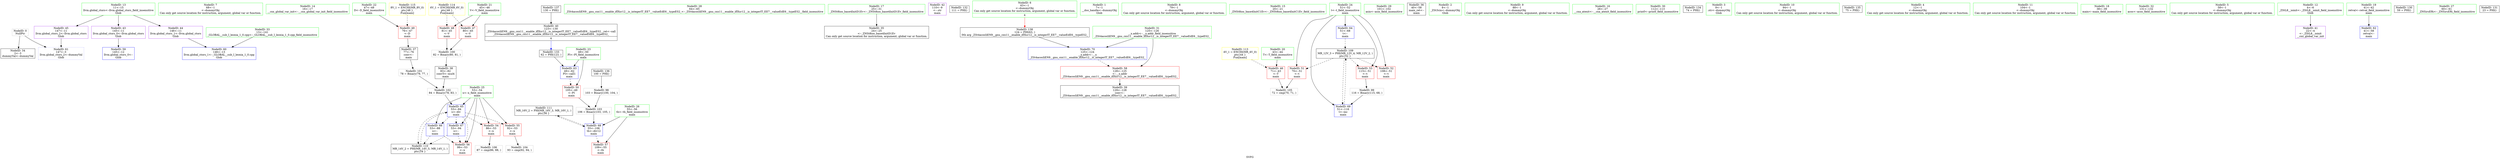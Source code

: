 digraph "SVFG" {
	label="SVFG";

	Node0x558f8223dab0 [shape=record,color=grey,label="{NodeID: 0\nNullPtr}"];
	Node0x558f8223dab0 -> Node0x558f822511e0[style=solid];
	Node0x558f8223dab0 -> Node0x558f82253940[style=solid];
	Node0x558f8224faf0 [shape=record,color=green,label="{NodeID: 7\n68\<--1\n\<--dummyObj\nCan only get source location for instruction, argument, global var or function.}"];
	Node0x558f8224ff90 [shape=record,color=green,label="{NodeID: 14\n16\<--17\n__cxx_global_var_init\<--__cxx_global_var_init_field_insensitive\n}"];
	Node0x558f82256b10 [shape=record,color=grey,label="{NodeID: 104\n93 = cmp(92, 94, )\n}"];
	Node0x558f82250630 [shape=record,color=green,label="{NodeID: 21\n45\<--46\nV\<--V_field_insensitive\nmain\n}"];
	Node0x558f82250630 -> Node0x558f82251d60[style=solid];
	Node0x558f82250630 -> Node0x558f82252e50[style=solid];
	Node0x558f8225b250 [shape=record,color=black,label="{NodeID: 111\nMR_16V_2 = PHI(MR_16V_3, MR_16V_1, )\npts\{56 \}\n}"];
	Node0x558f8225b250 -> Node0x558f82253f20[style=dashed];
	Node0x558f82250c10 [shape=record,color=green,label="{NodeID: 28\n64\<--65\n_ZSt4acosIiEN9__gnu_cxx11__enable_ifIXsr12__is_integerIT_EE7__valueEdE6__typeES2_\<--_ZSt4acosIiEN9__gnu_cxx11__enable_ifIXsr12__is_integerIT_EE7__valueEdE6__typeES2__field_insensitive\n}"];
	Node0x558f822512e0 [shape=record,color=black,label="{NodeID: 35\n24\<--25\n\<--_ZNSt8ios_base4InitD1Ev\nCan only get source location for instruction, argument, global var or function.}"];
	Node0x558f822518c0 [shape=record,color=purple,label="{NodeID: 42\n110\<--9\n\<--.str\nmain\n}"];
	Node0x558f82261350 [shape=record,color=black,label="{NodeID: 132\n111 = PHI()\n}"];
	Node0x558f82252f20 [shape=record,color=red,label="{NodeID: 49\n76\<--47\n\<--D\nmain\n}"];
	Node0x558f82252f20 -> Node0x558f822514b0[style=solid];
	Node0x558f822534d0 [shape=record,color=red,label="{NodeID: 56\n99\<--53\n\<--x\nmain\n}"];
	Node0x558f82253b10 [shape=record,color=blue,label="{NodeID: 63\n49\<--62\nPI\<--call1\nmain\n}"];
	Node0x558f82253b10 -> Node0x558f82252ff0[style=dashed];
	Node0x558f822540c0 [shape=record,color=blue,label="{NodeID: 70\n125\<--124\n__x.addr\<--__x\n_ZSt4acosIiEN9__gnu_cxx11__enable_ifIXsr12__is_integerIT_EE7__valueEdE6__typeES2_\n}"];
	Node0x558f822540c0 -> Node0x558f82253670[style=dashed];
	Node0x558f8223dc80 [shape=record,color=green,label="{NodeID: 1\n7\<--1\n__dso_handle\<--dummyObj\nGlob }"];
	Node0x558f8224fb80 [shape=record,color=green,label="{NodeID: 8\n79\<--1\n\<--dummyObj\nCan only get source location for instruction, argument, global var or function.}"];
	Node0x558f82252420 [shape=record,color=grey,label="{NodeID: 98\n103 = Binary(100, 104, )\n}"];
	Node0x558f82252420 -> Node0x558f82256990[style=solid];
	Node0x558f82250090 [shape=record,color=green,label="{NodeID: 15\n20\<--21\n_ZNSt8ios_base4InitC1Ev\<--_ZNSt8ios_base4InitC1Ev_field_insensitive\n}"];
	Node0x558f82256c90 [shape=record,color=grey,label="{NodeID: 105\n72 = cmp(70, 71, )\n}"];
	Node0x558f82250700 [shape=record,color=green,label="{NodeID: 22\n47\<--48\nD\<--D_field_insensitive\nmain\n}"];
	Node0x558f82250700 -> Node0x558f82252f20[style=solid];
	Node0x558f82250d10 [shape=record,color=green,label="{NodeID: 29\n101\<--102\nasin\<--asin_field_insensitive\n}"];
	Node0x558f822513e0 [shape=record,color=black,label="{NodeID: 36\n40\<--58\nmain_ret\<--\nmain\n}"];
	Node0x558f82251990 [shape=record,color=purple,label="{NodeID: 43\n145\<--11\nllvm.global_ctors_0\<--llvm.global_ctors\nGlob }"];
	Node0x558f82251990 -> Node0x558f82253740[style=solid];
	Node0x558f82261450 [shape=record,color=black,label="{NodeID: 133\n62 = PHI(123, )\n}"];
	Node0x558f82261450 -> Node0x558f82253b10[style=solid];
	Node0x558f82252ff0 [shape=record,color=red,label="{NodeID: 50\n105\<--49\n\<--PI\nmain\n}"];
	Node0x558f82252ff0 -> Node0x558f82256990[style=solid];
	Node0x558f822535a0 [shape=record,color=red,label="{NodeID: 57\n109\<--55\n\<--th\nmain\n}"];
	Node0x558f82253be0 [shape=record,color=blue,label="{NodeID: 64\n51\<--68\nt\<--\nmain\n}"];
	Node0x558f82253be0 -> Node0x558f8225a850[style=dashed];
	Node0x558f8224f070 [shape=record,color=green,label="{NodeID: 2\n8\<--1\n_ZSt3cin\<--dummyObj\nGlob }"];
	Node0x558f8224fc10 [shape=record,color=green,label="{NodeID: 9\n88\<--1\n\<--dummyObj\nCan only get source location for instruction, argument, global var or function.}"];
	Node0x558f82256410 [shape=record,color=grey,label="{NodeID: 99\n116 = Binary(115, 68, )\n}"];
	Node0x558f82256410 -> Node0x558f82253ff0[style=solid];
	Node0x558f82250190 [shape=record,color=green,label="{NodeID: 16\n26\<--27\n__cxa_atexit\<--__cxa_atexit_field_insensitive\n}"];
	Node0x558f82256e10 [shape=record,color=grey,label="{NodeID: 106\n87 = cmp(86, 88, )\n}"];
	Node0x558f822507d0 [shape=record,color=green,label="{NodeID: 23\n49\<--50\nPI\<--PI_field_insensitive\nmain\n}"];
	Node0x558f822507d0 -> Node0x558f82252ff0[style=solid];
	Node0x558f822507d0 -> Node0x558f82253b10[style=solid];
	Node0x558f8225c270 [shape=record,color=yellow,style=double,label="{NodeID: 113\n4V_1 = ENCHI(MR_4V_0)\npts\{44 \}\nFun[main]}"];
	Node0x558f8225c270 -> Node0x558f82251c90[style=dashed];
	Node0x558f82250e10 [shape=record,color=green,label="{NodeID: 30\n112\<--113\nprintf\<--printf_field_insensitive\n}"];
	Node0x558f822514b0 [shape=record,color=black,label="{NodeID: 37\n77\<--76\nconv\<--\nmain\n}"];
	Node0x558f822514b0 -> Node0x558f82256690[style=solid];
	Node0x558f82251a90 [shape=record,color=purple,label="{NodeID: 44\n146\<--11\nllvm.global_ctors_1\<--llvm.global_ctors\nGlob }"];
	Node0x558f82251a90 -> Node0x558f82253840[style=solid];
	Node0x558f82261640 [shape=record,color=black,label="{NodeID: 134\n74 = PHI()\n}"];
	Node0x558f822530c0 [shape=record,color=red,label="{NodeID: 51\n70\<--51\n\<--t\nmain\n}"];
	Node0x558f822530c0 -> Node0x558f82256c90[style=solid];
	Node0x558f82253670 [shape=record,color=red,label="{NodeID: 58\n128\<--125\n\<--__x.addr\n_ZSt4acosIiEN9__gnu_cxx11__enable_ifIXsr12__is_integerIT_EE7__valueEdE6__typeES2_\n}"];
	Node0x558f82253670 -> Node0x558f82251650[style=solid];
	Node0x558f82253cb0 [shape=record,color=blue,label="{NodeID: 65\n53\<--84\nx\<--div\nmain\n}"];
	Node0x558f82253cb0 -> Node0x558f82253330[style=dashed];
	Node0x558f82253cb0 -> Node0x558f82253400[style=dashed];
	Node0x558f82253cb0 -> Node0x558f822534d0[style=dashed];
	Node0x558f82253cb0 -> Node0x558f82253d80[style=dashed];
	Node0x558f82253cb0 -> Node0x558f82253e50[style=dashed];
	Node0x558f82253cb0 -> Node0x558f8225ad50[style=dashed];
	Node0x558f8224f100 [shape=record,color=green,label="{NodeID: 3\n9\<--1\n.str\<--dummyObj\nGlob }"];
	Node0x558f8224fca0 [shape=record,color=green,label="{NodeID: 10\n94\<--1\n\<--dummyObj\nCan only get source location for instruction, argument, global var or function.}"];
	Node0x558f82256510 [shape=record,color=grey,label="{NodeID: 100\n82 = Binary(80, 81, )\n}"];
	Node0x558f82256510 -> Node0x558f82251580[style=solid];
	Node0x558f82250290 [shape=record,color=green,label="{NodeID: 17\n25\<--31\n_ZNSt8ios_base4InitD1Ev\<--_ZNSt8ios_base4InitD1Ev_field_insensitive\n}"];
	Node0x558f82250290 -> Node0x558f822512e0[style=solid];
	Node0x558f822508a0 [shape=record,color=green,label="{NodeID: 24\n51\<--52\nt\<--t_field_insensitive\nmain\n}"];
	Node0x558f822508a0 -> Node0x558f822530c0[style=solid];
	Node0x558f822508a0 -> Node0x558f82253190[style=solid];
	Node0x558f822508a0 -> Node0x558f82253260[style=solid];
	Node0x558f822508a0 -> Node0x558f82253be0[style=solid];
	Node0x558f822508a0 -> Node0x558f82253ff0[style=solid];
	Node0x558f8225c350 [shape=record,color=yellow,style=double,label="{NodeID: 114\n6V_1 = ENCHI(MR_6V_0)\npts\{46 \}\nFun[main]}"];
	Node0x558f8225c350 -> Node0x558f82251d60[style=dashed];
	Node0x558f8225c350 -> Node0x558f82252e50[style=dashed];
	Node0x558f82250f10 [shape=record,color=green,label="{NodeID: 31\n125\<--126\n__x.addr\<--__x.addr_field_insensitive\n_ZSt4acosIiEN9__gnu_cxx11__enable_ifIXsr12__is_integerIT_EE7__valueEdE6__typeES2_\n}"];
	Node0x558f82250f10 -> Node0x558f82253670[style=solid];
	Node0x558f82250f10 -> Node0x558f822540c0[style=solid];
	Node0x558f82251580 [shape=record,color=black,label="{NodeID: 38\n83\<--82\nconv5\<--mul4\nmain\n}"];
	Node0x558f82251580 -> Node0x558f82256810[style=solid];
	Node0x558f82251b90 [shape=record,color=purple,label="{NodeID: 45\n147\<--11\nllvm.global_ctors_2\<--llvm.global_ctors\nGlob }"];
	Node0x558f82251b90 -> Node0x558f82253940[style=solid];
	Node0x558f82261710 [shape=record,color=black,label="{NodeID: 135\n75 = PHI()\n}"];
	Node0x558f82253190 [shape=record,color=red,label="{NodeID: 52\n108\<--51\n\<--t\nmain\n}"];
	Node0x558f82253740 [shape=record,color=blue,label="{NodeID: 59\n145\<--12\nllvm.global_ctors_0\<--\nGlob }"];
	Node0x558f82253d80 [shape=record,color=blue,label="{NodeID: 66\n53\<--88\nx\<--\nmain\n}"];
	Node0x558f82253d80 -> Node0x558f822534d0[style=dashed];
	Node0x558f82253d80 -> Node0x558f8225ad50[style=dashed];
	Node0x558f8224f190 [shape=record,color=green,label="{NodeID: 4\n12\<--1\n\<--dummyObj\nCan only get source location for instruction, argument, global var or function.}"];
	Node0x558f8224fd30 [shape=record,color=green,label="{NodeID: 11\n104\<--1\n\<--dummyObj\nCan only get source location for instruction, argument, global var or function.}"];
	Node0x558f82256690 [shape=record,color=grey,label="{NodeID: 101\n78 = Binary(79, 77, )\n}"];
	Node0x558f82256690 -> Node0x558f82256810[style=solid];
	Node0x558f82250390 [shape=record,color=green,label="{NodeID: 18\n38\<--39\nmain\<--main_field_insensitive\n}"];
	Node0x558f82250970 [shape=record,color=green,label="{NodeID: 25\n53\<--54\nx\<--x_field_insensitive\nmain\n}"];
	Node0x558f82250970 -> Node0x558f82253330[style=solid];
	Node0x558f82250970 -> Node0x558f82253400[style=solid];
	Node0x558f82250970 -> Node0x558f822534d0[style=solid];
	Node0x558f82250970 -> Node0x558f82253cb0[style=solid];
	Node0x558f82250970 -> Node0x558f82253d80[style=solid];
	Node0x558f82250970 -> Node0x558f82253e50[style=solid];
	Node0x558f8225c430 [shape=record,color=yellow,style=double,label="{NodeID: 115\n8V_1 = ENCHI(MR_8V_0)\npts\{48 \}\nFun[main]}"];
	Node0x558f8225c430 -> Node0x558f82252f20[style=dashed];
	Node0x558f82250fe0 [shape=record,color=green,label="{NodeID: 32\n131\<--132\nacos\<--acos_field_insensitive\n}"];
	Node0x558f82251650 [shape=record,color=black,label="{NodeID: 39\n129\<--128\nconv\<--\n_ZSt4acosIiEN9__gnu_cxx11__enable_ifIXsr12__is_integerIT_EE7__valueEdE6__typeES2_\n}"];
	Node0x558f82251c90 [shape=record,color=red,label="{NodeID: 46\n71\<--43\n\<--T\nmain\n}"];
	Node0x558f82251c90 -> Node0x558f82256c90[style=solid];
	Node0x558f822622b0 [shape=record,color=black,label="{NodeID: 136\n100 = PHI()\n}"];
	Node0x558f822622b0 -> Node0x558f82252420[style=solid];
	Node0x558f82253260 [shape=record,color=red,label="{NodeID: 53\n115\<--51\n\<--t\nmain\n}"];
	Node0x558f82253260 -> Node0x558f82256410[style=solid];
	Node0x558f82253840 [shape=record,color=blue,label="{NodeID: 60\n146\<--13\nllvm.global_ctors_1\<--_GLOBAL__sub_I_leoxia_1_0.cpp\nGlob }"];
	Node0x558f82253e50 [shape=record,color=blue,label="{NodeID: 67\n53\<--94\nx\<--\nmain\n}"];
	Node0x558f82253e50 -> Node0x558f822534d0[style=dashed];
	Node0x558f82253e50 -> Node0x558f8225ad50[style=dashed];
	Node0x558f8224f220 [shape=record,color=green,label="{NodeID: 5\n58\<--1\n\<--dummyObj\nCan only get source location for instruction, argument, global var or function.}"];
	Node0x558f8224fdc0 [shape=record,color=green,label="{NodeID: 12\n4\<--6\n_ZStL8__ioinit\<--_ZStL8__ioinit_field_insensitive\nGlob }"];
	Node0x558f8224fdc0 -> Node0x558f822517f0[style=solid];
	Node0x558f82256810 [shape=record,color=grey,label="{NodeID: 102\n84 = Binary(78, 83, )\n}"];
	Node0x558f82256810 -> Node0x558f82253cb0[style=solid];
	Node0x558f82250490 [shape=record,color=green,label="{NodeID: 19\n41\<--42\nretval\<--retval_field_insensitive\nmain\n}"];
	Node0x558f82250490 -> Node0x558f82253a40[style=solid];
	Node0x558f8225a850 [shape=record,color=black,label="{NodeID: 109\nMR_12V_3 = PHI(MR_12V_4, MR_12V_2, )\npts\{52 \}\n}"];
	Node0x558f8225a850 -> Node0x558f822530c0[style=dashed];
	Node0x558f8225a850 -> Node0x558f82253190[style=dashed];
	Node0x558f8225a850 -> Node0x558f82253260[style=dashed];
	Node0x558f8225a850 -> Node0x558f82253ff0[style=dashed];
	Node0x558f82250a40 [shape=record,color=green,label="{NodeID: 26\n55\<--56\nth\<--th_field_insensitive\nmain\n}"];
	Node0x558f82250a40 -> Node0x558f822535a0[style=solid];
	Node0x558f82250a40 -> Node0x558f82253f20[style=solid];
	Node0x558f822510e0 [shape=record,color=green,label="{NodeID: 33\n13\<--141\n_GLOBAL__sub_I_leoxia_1_0.cpp\<--_GLOBAL__sub_I_leoxia_1_0.cpp_field_insensitive\n}"];
	Node0x558f822510e0 -> Node0x558f82253840[style=solid];
	Node0x558f82251720 [shape=record,color=black,label="{NodeID: 40\n123\<--130\n_ZSt4acosIiEN9__gnu_cxx11__enable_ifIXsr12__is_integerIT_EE7__valueEdE6__typeES2__ret\<--call\n_ZSt4acosIiEN9__gnu_cxx11__enable_ifIXsr12__is_integerIT_EE7__valueEdE6__typeES2_\n|{<s0>4}}"];
	Node0x558f82251720:s0 -> Node0x558f82261450[style=solid,color=blue];
	Node0x558f822621e0 [shape=record,color=black,label="{NodeID: 130\n59 = PHI()\n}"];
	Node0x558f82251d60 [shape=record,color=red,label="{NodeID: 47\n80\<--45\n\<--V\nmain\n}"];
	Node0x558f82251d60 -> Node0x558f82256510[style=solid];
	Node0x558f82262380 [shape=record,color=black,label="{NodeID: 137\n130 = PHI()\n}"];
	Node0x558f82262380 -> Node0x558f82251720[style=solid];
	Node0x558f82253330 [shape=record,color=red,label="{NodeID: 54\n86\<--53\n\<--x\nmain\n}"];
	Node0x558f82253330 -> Node0x558f82256e10[style=solid];
	Node0x558f82253940 [shape=record,color=blue, style = dotted,label="{NodeID: 61\n147\<--3\nllvm.global_ctors_2\<--dummyVal\nGlob }"];
	Node0x558f82253f20 [shape=record,color=blue,label="{NodeID: 68\n55\<--106\nth\<--div12\nmain\n}"];
	Node0x558f82253f20 -> Node0x558f822535a0[style=dashed];
	Node0x558f82253f20 -> Node0x558f8225b250[style=dashed];
	Node0x558f8224fa60 [shape=record,color=green,label="{NodeID: 6\n63\<--1\n\<--dummyObj\nCan only get source location for instruction, argument, global var or function.|{<s0>4}}"];
	Node0x558f8224fa60:s0 -> Node0x558f82262480[style=solid,color=red];
	Node0x558f8224fe90 [shape=record,color=green,label="{NodeID: 13\n11\<--15\nllvm.global_ctors\<--llvm.global_ctors_field_insensitive\nGlob }"];
	Node0x558f8224fe90 -> Node0x558f82251990[style=solid];
	Node0x558f8224fe90 -> Node0x558f82251a90[style=solid];
	Node0x558f8224fe90 -> Node0x558f82251b90[style=solid];
	Node0x558f82256990 [shape=record,color=grey,label="{NodeID: 103\n106 = Binary(103, 105, )\n}"];
	Node0x558f82256990 -> Node0x558f82253f20[style=solid];
	Node0x558f82250560 [shape=record,color=green,label="{NodeID: 20\n43\<--44\nT\<--T_field_insensitive\nmain\n}"];
	Node0x558f82250560 -> Node0x558f82251c90[style=solid];
	Node0x558f8225ad50 [shape=record,color=black,label="{NodeID: 110\nMR_14V_2 = PHI(MR_14V_5, MR_14V_1, )\npts\{54 \}\n}"];
	Node0x558f8225ad50 -> Node0x558f82253cb0[style=dashed];
	Node0x558f82250b10 [shape=record,color=green,label="{NodeID: 27\n60\<--61\n_ZNSirsERi\<--_ZNSirsERi_field_insensitive\n}"];
	Node0x558f822511e0 [shape=record,color=black,label="{NodeID: 34\n2\<--3\ndummyVal\<--dummyVal\n}"];
	Node0x558f822517f0 [shape=record,color=purple,label="{NodeID: 41\n22\<--4\n\<--_ZStL8__ioinit\n__cxx_global_var_init\n}"];
	Node0x558f820f3840 [shape=record,color=black,label="{NodeID: 131\n23 = PHI()\n}"];
	Node0x558f82252e50 [shape=record,color=red,label="{NodeID: 48\n81\<--45\n\<--V\nmain\n}"];
	Node0x558f82252e50 -> Node0x558f82256510[style=solid];
	Node0x558f82262480 [shape=record,color=black,label="{NodeID: 138\n124 = PHI(63, )\n0th arg _ZSt4acosIiEN9__gnu_cxx11__enable_ifIXsr12__is_integerIT_EE7__valueEdE6__typeES2_ }"];
	Node0x558f82262480 -> Node0x558f822540c0[style=solid];
	Node0x558f82253400 [shape=record,color=red,label="{NodeID: 55\n92\<--53\n\<--x\nmain\n}"];
	Node0x558f82253400 -> Node0x558f82256b10[style=solid];
	Node0x558f82253a40 [shape=record,color=blue,label="{NodeID: 62\n41\<--58\nretval\<--\nmain\n}"];
	Node0x558f82253ff0 [shape=record,color=blue,label="{NodeID: 69\n51\<--116\nt\<--inc\nmain\n}"];
	Node0x558f82253ff0 -> Node0x558f8225a850[style=dashed];
}
